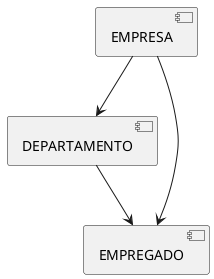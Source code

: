 @startuml microsservices-flow

    [EMPRESA]
    [DEPARTAMENTO]
    [EMPREGADO]

    [EMPRESA] --> [DEPARTAMENTO]
    [EMPRESA] --> [EMPREGADO]
    [DEPARTAMENTO] --> [EMPREGADO]

@enduml